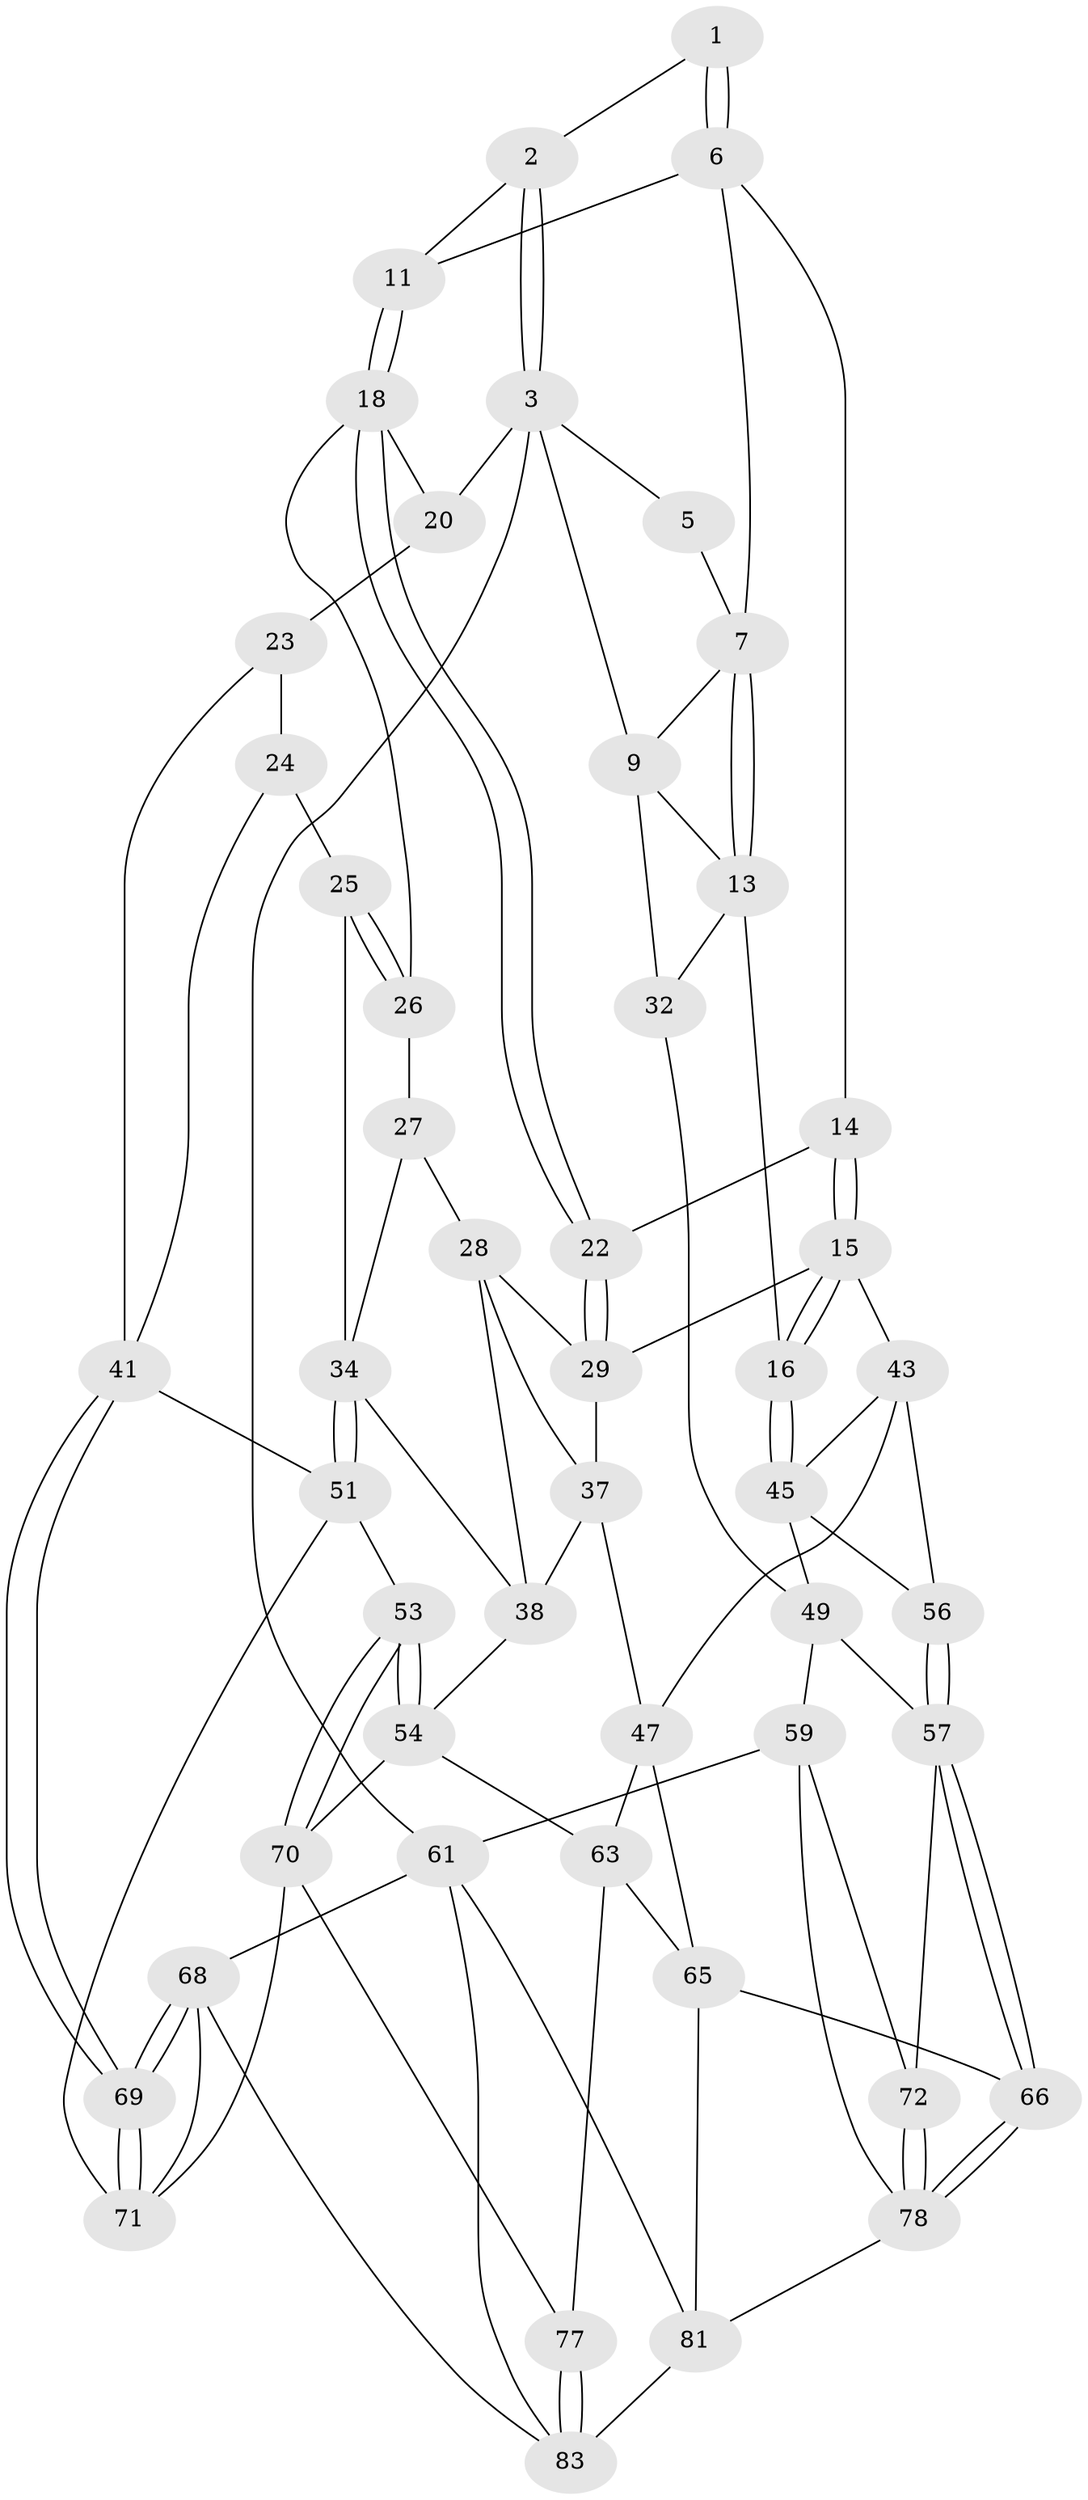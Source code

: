 // original degree distribution, {3: 0.023809523809523808, 4: 0.23809523809523808, 6: 0.21428571428571427, 5: 0.5238095238095238}
// Generated by graph-tools (version 1.1) at 2025/11/02/27/25 16:11:58]
// undirected, 50 vertices, 111 edges
graph export_dot {
graph [start="1"]
  node [color=gray90,style=filled];
  1 [pos="+0.32319439390167487+0"];
  2 [pos="+0.5715154117878282+0"];
  3 [pos="+1+0",super="+4"];
  5 [pos="+0+0"];
  6 [pos="+0.19131431601361246+0.11586233776432298",super="+12"];
  7 [pos="+0.15973023449922494+0.10921683753091661",super="+8"];
  9 [pos="+0+0.16957861038453934",super="+10"];
  11 [pos="+0.5793383792008957+0"];
  13 [pos="+0.053148471083040154+0.16926332376209458",super="+17"];
  14 [pos="+0.23723995620423008+0.21445309804114412"];
  15 [pos="+0.2348098500643282+0.309495711310044",super="+31"];
  16 [pos="+0.21231455979366878+0.32534928950062947"];
  18 [pos="+0.5868206198534585+0",super="+19"];
  20 [pos="+0.8506048922027409+0.09494479599624461",super="+21"];
  22 [pos="+0.5406995384509301+0.0985250488855075"];
  23 [pos="+1+0.2425897530194111",super="+40"];
  24 [pos="+0.9924370460048836+0.2584678254037309",super="+39"];
  25 [pos="+0.8280496228210258+0.2969319431261246",super="+33"];
  26 [pos="+0.7677590714137348+0.248312775091052"];
  27 [pos="+0.6792339458704258+0.31558182800026013"];
  28 [pos="+0.5847268156845061+0.30338766916479537",super="+36"];
  29 [pos="+0.5137813704584377+0.23329136237636647",super="+30"];
  32 [pos="+0+0.33805170228652404"];
  34 [pos="+0.7535794527769573+0.44197840988502407",super="+35"];
  37 [pos="+0.5274152896240252+0.47710685073365333",super="+46"];
  38 [pos="+0.6556774159719414+0.45263723207164697",super="+55"];
  41 [pos="+1+0.6192149632638492",super="+42"];
  43 [pos="+0.3608182441250098+0.5607532722922259",super="+44"];
  45 [pos="+0.1901288260234363+0.3961977763207314",super="+48"];
  47 [pos="+0.39086137871637333+0.5648899931163491",super="+64"];
  49 [pos="+0.10247980636903554+0.49535942943313527",super="+50"];
  51 [pos="+0.8564351494663137+0.5798756067313158",super="+52"];
  53 [pos="+0.7671393490840094+0.63003911398112"];
  54 [pos="+0.5819005531799539+0.5699561467317968",super="+62"];
  56 [pos="+0.2994327837952668+0.6104475465684651"];
  57 [pos="+0.2685805656051521+0.6635633625816965",super="+58"];
  59 [pos="+0+0.6350019231557233",super="+60"];
  61 [pos="+0+1",super="+67"];
  63 [pos="+0.5309394895526406+0.6824790566871013",super="+75"];
  65 [pos="+0.3760571401663735+0.8029196058708766",super="+76"];
  66 [pos="+0.29185743244828144+0.7461318139082298"];
  68 [pos="+1+0.8665338771367508",super="+79"];
  69 [pos="+1+0.797652675973336"];
  70 [pos="+0.6844138509614467+0.7790545597455778",super="+74"];
  71 [pos="+0.8475627347225247+0.7393107675095273",super="+73"];
  72 [pos="+0.08686538687960564+0.6912923822502705"];
  77 [pos="+0.6705375668909059+0.8559474246600688"];
  78 [pos="+0.13214865369232687+0.8708838030370186",super="+80"];
  81 [pos="+0.33839094321254776+1",super="+82"];
  83 [pos="+0.7538521598234219+1",super="+84"];
  1 -- 2;
  1 -- 6;
  1 -- 6;
  2 -- 3;
  2 -- 3;
  2 -- 11;
  3 -- 5;
  3 -- 61 [weight=2];
  3 -- 9;
  3 -- 20;
  5 -- 7;
  6 -- 7;
  6 -- 11;
  6 -- 14;
  7 -- 13;
  7 -- 13;
  7 -- 9;
  9 -- 13;
  9 -- 32;
  11 -- 18;
  11 -- 18;
  13 -- 16;
  13 -- 32;
  14 -- 15;
  14 -- 15;
  14 -- 22;
  15 -- 16;
  15 -- 16;
  15 -- 43;
  15 -- 29;
  16 -- 45;
  16 -- 45;
  18 -- 22;
  18 -- 22;
  18 -- 26;
  18 -- 20;
  20 -- 23 [weight=2];
  22 -- 29;
  22 -- 29;
  23 -- 24;
  23 -- 41;
  24 -- 25 [weight=2];
  24 -- 41;
  25 -- 26;
  25 -- 26;
  25 -- 34;
  26 -- 27;
  27 -- 28;
  27 -- 34;
  28 -- 29;
  28 -- 37;
  28 -- 38;
  29 -- 37;
  32 -- 49;
  34 -- 51;
  34 -- 51;
  34 -- 38;
  37 -- 47;
  37 -- 38;
  38 -- 54;
  41 -- 69;
  41 -- 69;
  41 -- 51;
  43 -- 47;
  43 -- 56;
  43 -- 45;
  45 -- 56;
  45 -- 49;
  47 -- 65;
  47 -- 63;
  49 -- 57;
  49 -- 59;
  51 -- 53;
  51 -- 71;
  53 -- 54;
  53 -- 54;
  53 -- 70;
  53 -- 70;
  54 -- 70;
  54 -- 63;
  56 -- 57;
  56 -- 57;
  57 -- 66;
  57 -- 66;
  57 -- 72;
  59 -- 72;
  59 -- 61;
  59 -- 78;
  61 -- 68;
  61 -- 83;
  61 -- 81;
  63 -- 77;
  63 -- 65;
  65 -- 66;
  65 -- 81;
  66 -- 78;
  66 -- 78;
  68 -- 69;
  68 -- 69;
  68 -- 83;
  68 -- 71;
  69 -- 71;
  69 -- 71;
  70 -- 77;
  70 -- 71;
  72 -- 78;
  72 -- 78;
  77 -- 83;
  77 -- 83;
  78 -- 81;
  81 -- 83;
}
